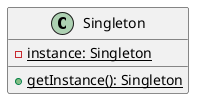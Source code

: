 @startuml Singleton

class Singleton {
    {static} - instance: Singleton
    {static} + getInstance(): Singleton
}
@enduml